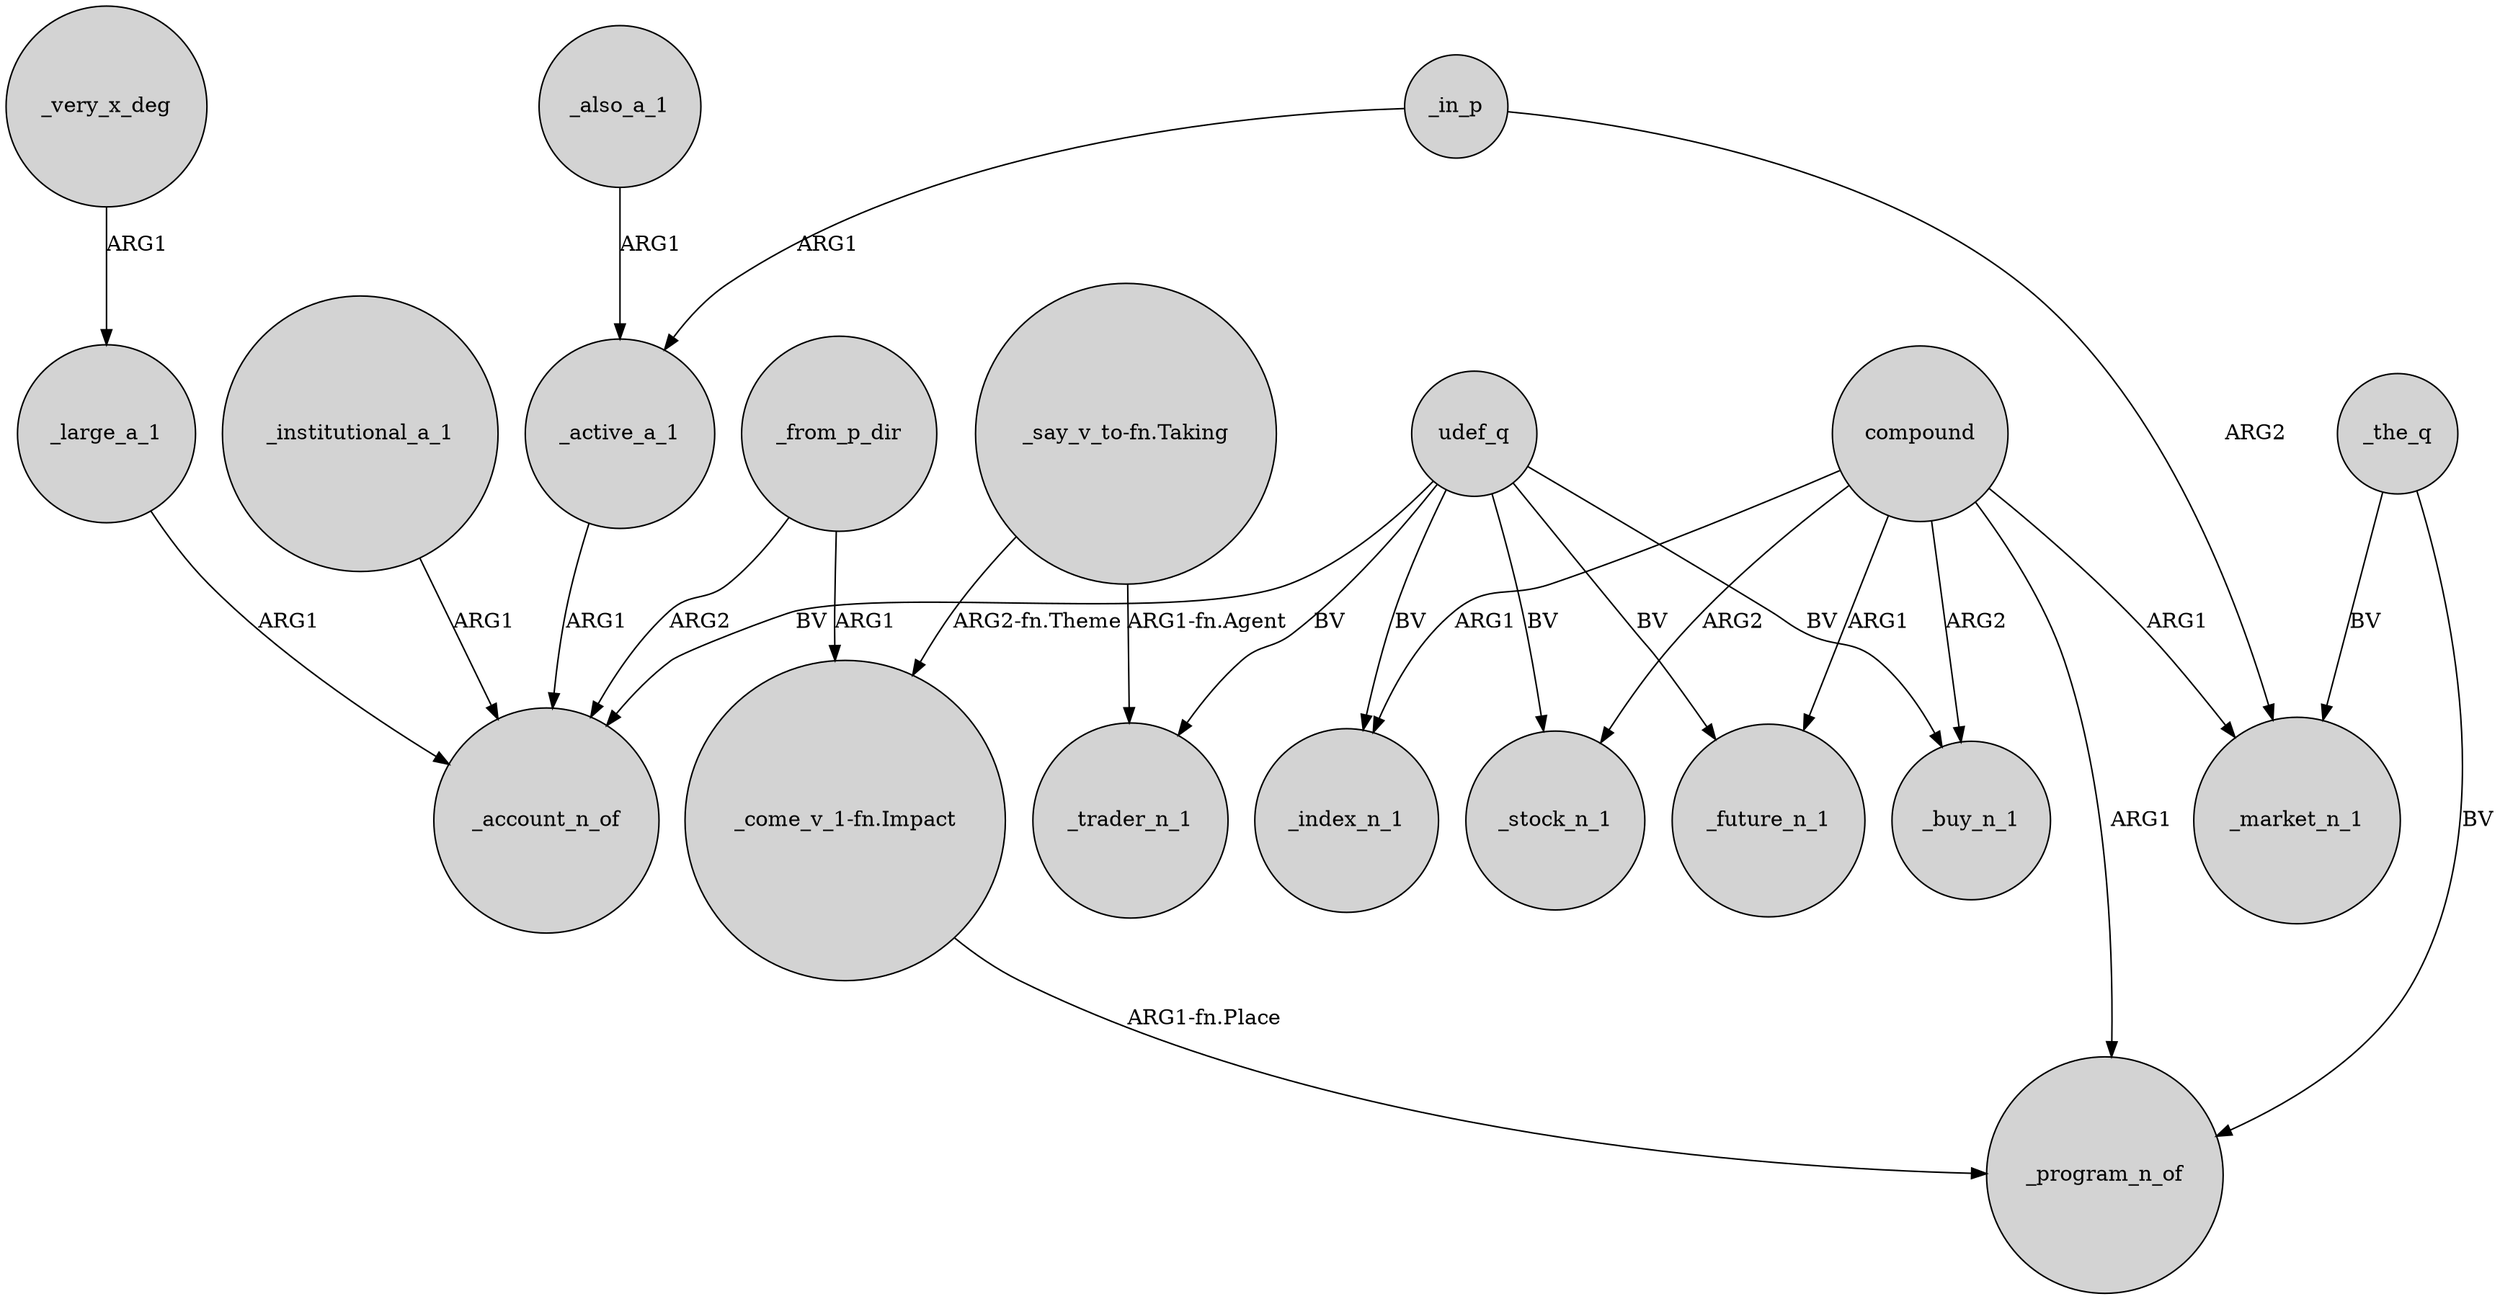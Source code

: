 digraph {
	node [shape=circle style=filled]
	_in_p -> _active_a_1 [label=ARG1]
	compound -> _buy_n_1 [label=ARG2]
	_from_p_dir -> "_come_v_1-fn.Impact" [label=ARG1]
	udef_q -> _index_n_1 [label=BV]
	udef_q -> _account_n_of [label=BV]
	compound -> _future_n_1 [label=ARG1]
	udef_q -> _buy_n_1 [label=BV]
	_institutional_a_1 -> _account_n_of [label=ARG1]
	udef_q -> _future_n_1 [label=BV]
	_the_q -> _market_n_1 [label=BV]
	"_say_v_to-fn.Taking" -> "_come_v_1-fn.Impact" [label="ARG2-fn.Theme"]
	udef_q -> _trader_n_1 [label=BV]
	udef_q -> _stock_n_1 [label=BV]
	compound -> _program_n_of [label=ARG1]
	_in_p -> _market_n_1 [label=ARG2]
	_very_x_deg -> _large_a_1 [label=ARG1]
	compound -> _stock_n_1 [label=ARG2]
	_the_q -> _program_n_of [label=BV]
	_large_a_1 -> _account_n_of [label=ARG1]
	_from_p_dir -> _account_n_of [label=ARG2]
	compound -> _index_n_1 [label=ARG1]
	_also_a_1 -> _active_a_1 [label=ARG1]
	compound -> _market_n_1 [label=ARG1]
	"_say_v_to-fn.Taking" -> _trader_n_1 [label="ARG1-fn.Agent"]
	"_come_v_1-fn.Impact" -> _program_n_of [label="ARG1-fn.Place"]
	_active_a_1 -> _account_n_of [label=ARG1]
}
